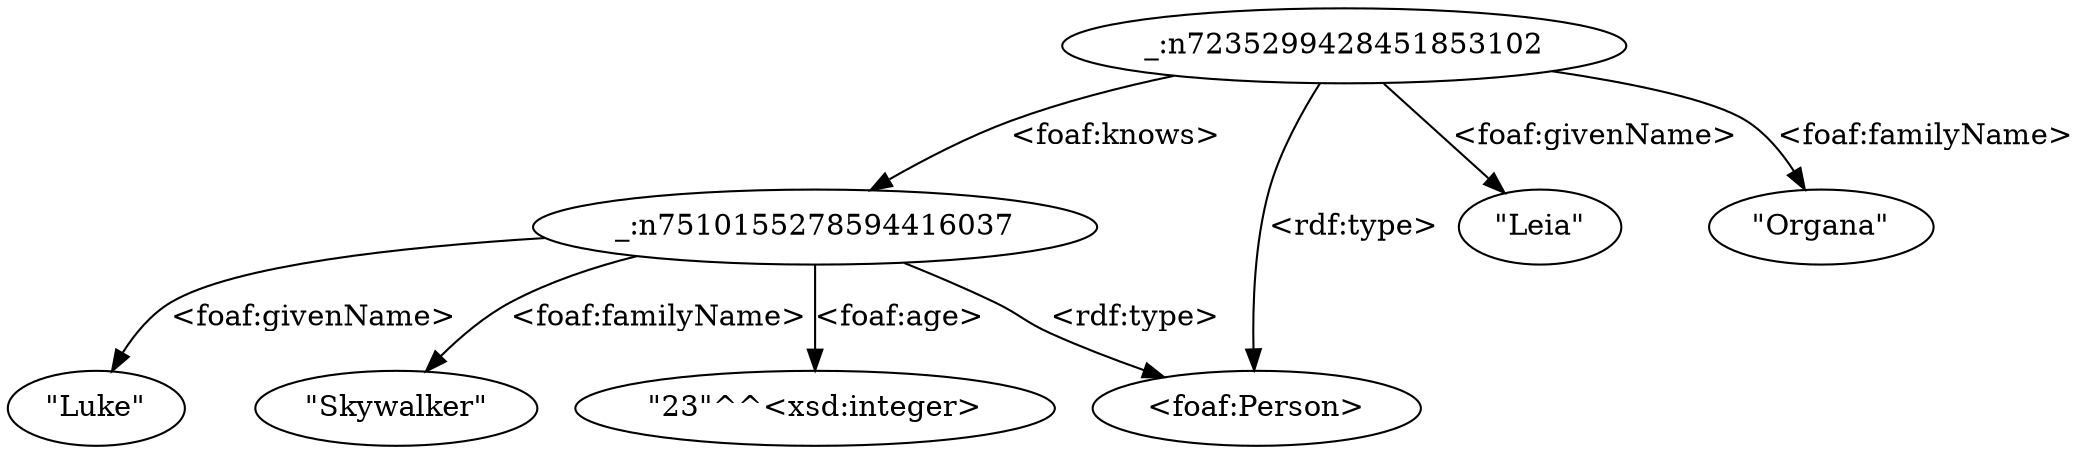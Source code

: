 digraph cayley_graph {
	"_:n7510155278594416037" -> "<foaf:Person>" [ label = "<rdf:type>" ];
	"_:n7510155278594416037" -> "\"Luke\"" [ label = "<foaf:givenName>" ];
	"_:n7510155278594416037" -> "\"Skywalker\"" [ label = "<foaf:familyName>" ];
	"_:n7510155278594416037" -> "\"23\"^^<xsd:integer>" [ label = "<foaf:age>" ];
	"_:n7235299428451853102" -> "<foaf:Person>" [ label = "<rdf:type>" ];
	"_:n7235299428451853102" -> "_:n7510155278594416037" [ label = "<foaf:knows>" ];
	"_:n7235299428451853102" -> "\"Leia\"" [ label = "<foaf:givenName>" ];
	"_:n7235299428451853102" -> "\"Organa\"" [ label = "<foaf:familyName>" ];
}
